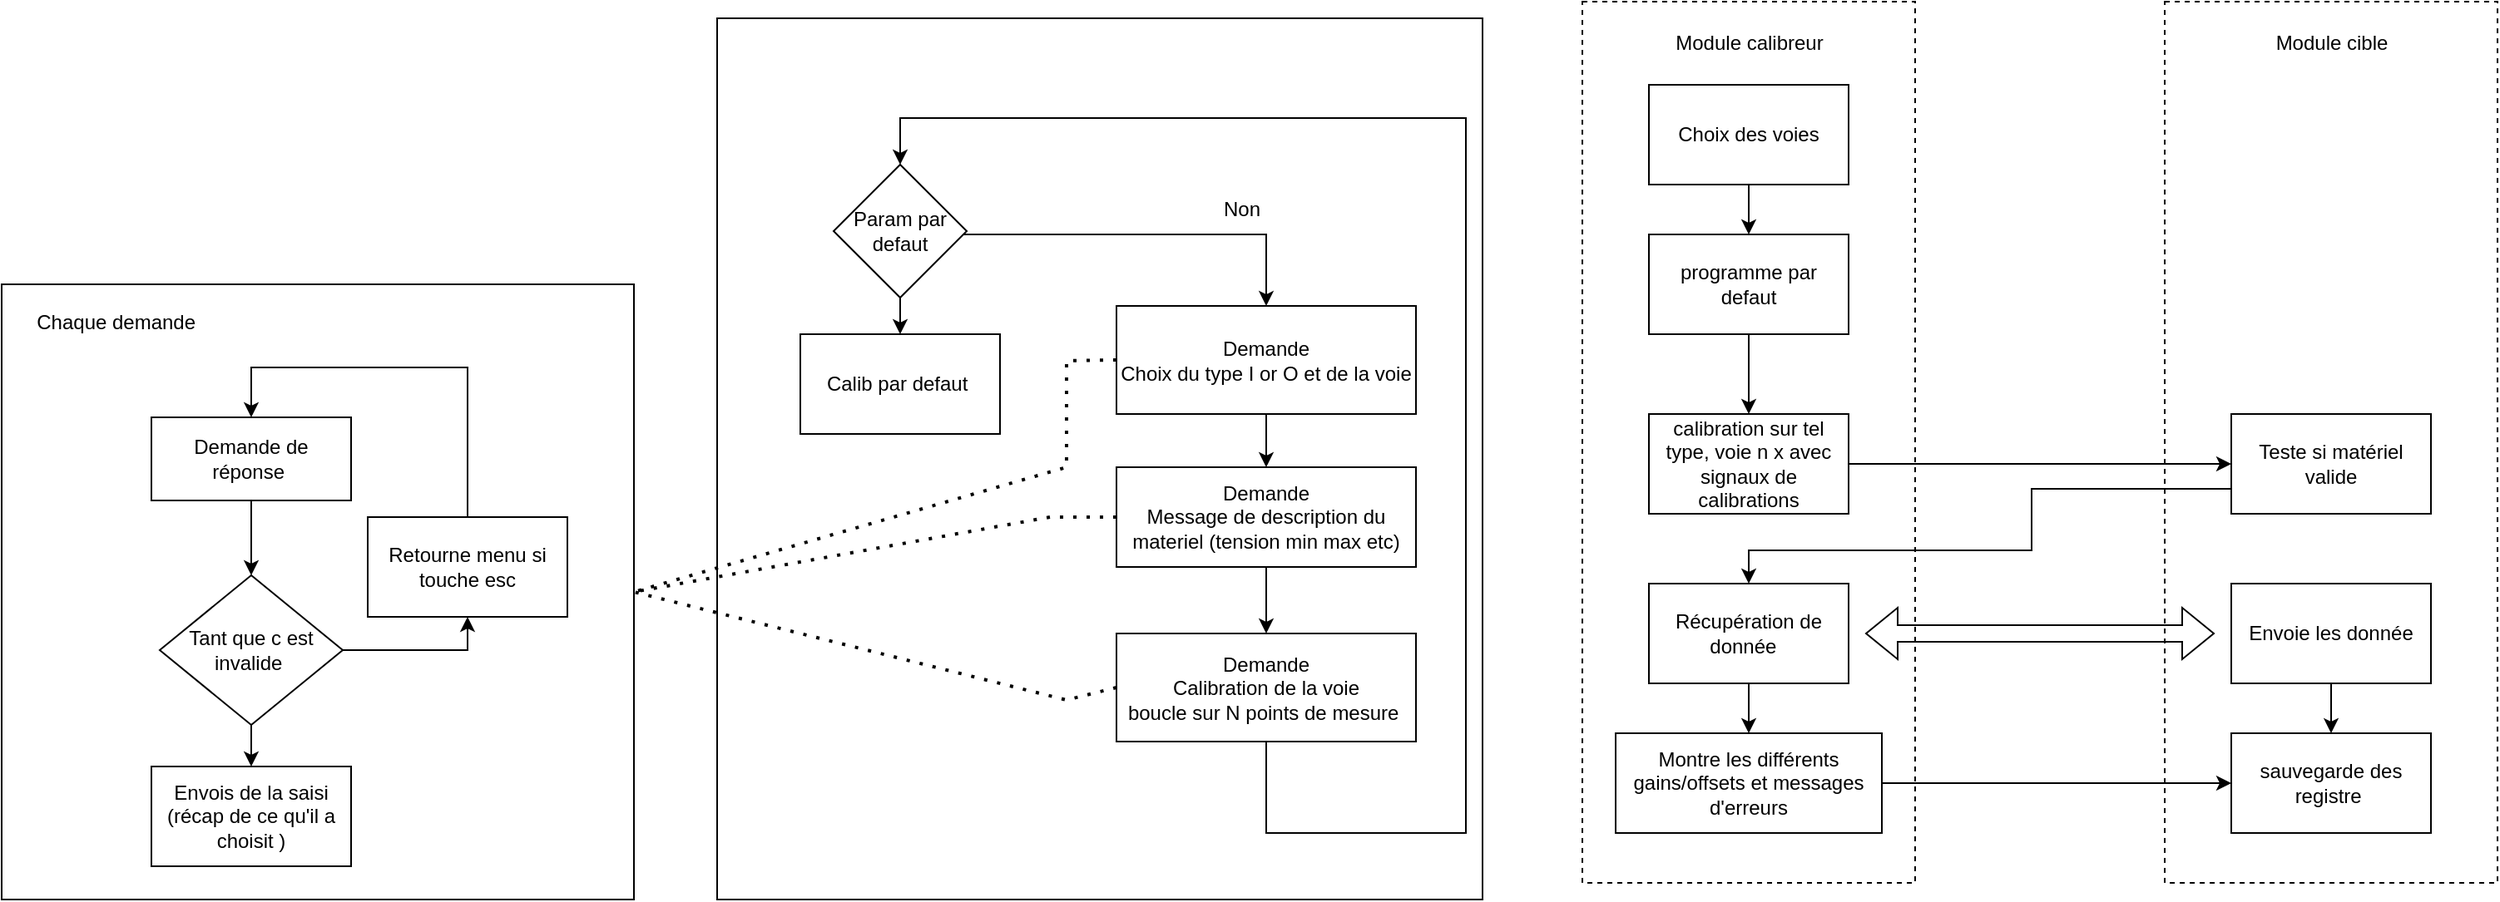 <mxfile version="21.2.3" type="github">
  <diagram id="C5RBs43oDa-KdzZeNtuy" name="Page-1">
    <mxGraphModel dx="1820" dy="1750" grid="1" gridSize="10" guides="1" tooltips="1" connect="1" arrows="1" fold="1" page="1" pageScale="1" pageWidth="827" pageHeight="1169" math="0" shadow="0">
      <root>
        <mxCell id="WIyWlLk6GJQsqaUBKTNV-0" />
        <mxCell id="WIyWlLk6GJQsqaUBKTNV-1" parent="WIyWlLk6GJQsqaUBKTNV-0" />
        <mxCell id="dyF_wPC1HJIjlOY9AC5u-62" value="" style="rounded=0;whiteSpace=wrap;html=1;fillColor=none;" vertex="1" parent="WIyWlLk6GJQsqaUBKTNV-1">
          <mxGeometry x="390" y="-150" width="460" height="530" as="geometry" />
        </mxCell>
        <mxCell id="dyF_wPC1HJIjlOY9AC5u-81" value="" style="rounded=0;whiteSpace=wrap;html=1;fillColor=none;dashed=1;" vertex="1" parent="WIyWlLk6GJQsqaUBKTNV-1">
          <mxGeometry x="1260" y="-160" width="200" height="530" as="geometry" />
        </mxCell>
        <mxCell id="dyF_wPC1HJIjlOY9AC5u-80" value="" style="rounded=0;whiteSpace=wrap;html=1;fillColor=none;dashed=1;" vertex="1" parent="WIyWlLk6GJQsqaUBKTNV-1">
          <mxGeometry x="910" y="-160" width="200" height="530" as="geometry" />
        </mxCell>
        <mxCell id="dyF_wPC1HJIjlOY9AC5u-2" value="" style="rounded=0;whiteSpace=wrap;html=1;allowArrows=1;fillColor=none;" vertex="1" parent="WIyWlLk6GJQsqaUBKTNV-1">
          <mxGeometry x="-40" y="10" width="380" height="370" as="geometry" />
        </mxCell>
        <mxCell id="dyF_wPC1HJIjlOY9AC5u-3" style="edgeStyle=orthogonalEdgeStyle;rounded=0;orthogonalLoop=1;jettySize=auto;html=1;entryX=0.5;entryY=0;entryDx=0;entryDy=0;" edge="1" parent="WIyWlLk6GJQsqaUBKTNV-1" source="dyF_wPC1HJIjlOY9AC5u-4" target="dyF_wPC1HJIjlOY9AC5u-8">
          <mxGeometry relative="1" as="geometry" />
        </mxCell>
        <mxCell id="dyF_wPC1HJIjlOY9AC5u-4" value="Demande&lt;br&gt;Choix du type I or O et de la voie" style="rounded=0;whiteSpace=wrap;html=1;" vertex="1" parent="WIyWlLk6GJQsqaUBKTNV-1">
          <mxGeometry x="630" y="23" width="180" height="65" as="geometry" />
        </mxCell>
        <mxCell id="dyF_wPC1HJIjlOY9AC5u-72" style="edgeStyle=orthogonalEdgeStyle;rounded=0;orthogonalLoop=1;jettySize=auto;html=1;entryX=0.5;entryY=0;entryDx=0;entryDy=0;" edge="1" parent="WIyWlLk6GJQsqaUBKTNV-1" source="dyF_wPC1HJIjlOY9AC5u-6" target="dyF_wPC1HJIjlOY9AC5u-65">
          <mxGeometry relative="1" as="geometry">
            <Array as="points">
              <mxPoint x="720" y="340" />
              <mxPoint x="840" y="340" />
              <mxPoint x="840" y="-90" />
              <mxPoint x="500" y="-90" />
            </Array>
          </mxGeometry>
        </mxCell>
        <mxCell id="dyF_wPC1HJIjlOY9AC5u-6" value="Demande&lt;br&gt;Calibration de la voie&lt;br&gt;boucle sur N points de mesure&amp;nbsp;" style="rounded=0;whiteSpace=wrap;html=1;" vertex="1" parent="WIyWlLk6GJQsqaUBKTNV-1">
          <mxGeometry x="630" y="220" width="180" height="65" as="geometry" />
        </mxCell>
        <mxCell id="dyF_wPC1HJIjlOY9AC5u-7" style="edgeStyle=orthogonalEdgeStyle;rounded=0;orthogonalLoop=1;jettySize=auto;html=1;" edge="1" parent="WIyWlLk6GJQsqaUBKTNV-1" source="dyF_wPC1HJIjlOY9AC5u-8" target="dyF_wPC1HJIjlOY9AC5u-6">
          <mxGeometry relative="1" as="geometry" />
        </mxCell>
        <mxCell id="dyF_wPC1HJIjlOY9AC5u-8" value="Demande&lt;br&gt;Message de description du materiel (tension min max etc)" style="rounded=0;whiteSpace=wrap;html=1;" vertex="1" parent="WIyWlLk6GJQsqaUBKTNV-1">
          <mxGeometry x="630" y="120" width="180" height="60" as="geometry" />
        </mxCell>
        <mxCell id="dyF_wPC1HJIjlOY9AC5u-9" value="" style="edgeStyle=orthogonalEdgeStyle;rounded=0;orthogonalLoop=1;jettySize=auto;html=1;" edge="1" parent="WIyWlLk6GJQsqaUBKTNV-1" source="dyF_wPC1HJIjlOY9AC5u-11" target="dyF_wPC1HJIjlOY9AC5u-14">
          <mxGeometry relative="1" as="geometry" />
        </mxCell>
        <mxCell id="dyF_wPC1HJIjlOY9AC5u-10" style="edgeStyle=orthogonalEdgeStyle;rounded=0;orthogonalLoop=1;jettySize=auto;html=1;entryX=0.5;entryY=1;entryDx=0;entryDy=0;" edge="1" parent="WIyWlLk6GJQsqaUBKTNV-1" source="dyF_wPC1HJIjlOY9AC5u-11" target="dyF_wPC1HJIjlOY9AC5u-26">
          <mxGeometry relative="1" as="geometry" />
        </mxCell>
        <mxCell id="dyF_wPC1HJIjlOY9AC5u-11" value="Tant que c est invalide&amp;nbsp;" style="rhombus;whiteSpace=wrap;html=1;" vertex="1" parent="WIyWlLk6GJQsqaUBKTNV-1">
          <mxGeometry x="55" y="185" width="110" height="90" as="geometry" />
        </mxCell>
        <mxCell id="dyF_wPC1HJIjlOY9AC5u-12" style="edgeStyle=orthogonalEdgeStyle;rounded=0;orthogonalLoop=1;jettySize=auto;html=1;" edge="1" parent="WIyWlLk6GJQsqaUBKTNV-1" source="dyF_wPC1HJIjlOY9AC5u-13" target="dyF_wPC1HJIjlOY9AC5u-11">
          <mxGeometry relative="1" as="geometry" />
        </mxCell>
        <mxCell id="dyF_wPC1HJIjlOY9AC5u-13" value="Demande de réponse&amp;nbsp;" style="rounded=0;whiteSpace=wrap;html=1;" vertex="1" parent="WIyWlLk6GJQsqaUBKTNV-1">
          <mxGeometry x="50" y="90" width="120" height="50" as="geometry" />
        </mxCell>
        <mxCell id="dyF_wPC1HJIjlOY9AC5u-14" value="Envois de la saisi (récap de ce qu&#39;il a choisit )" style="rounded=0;whiteSpace=wrap;html=1;" vertex="1" parent="WIyWlLk6GJQsqaUBKTNV-1">
          <mxGeometry x="50" y="300" width="120" height="60" as="geometry" />
        </mxCell>
        <mxCell id="dyF_wPC1HJIjlOY9AC5u-23" value="Chaque demande&amp;nbsp;" style="text;html=1;align=center;verticalAlign=middle;resizable=0;points=[];autosize=1;strokeColor=none;fillColor=none;" vertex="1" parent="WIyWlLk6GJQsqaUBKTNV-1">
          <mxGeometry x="-30" y="18" width="120" height="30" as="geometry" />
        </mxCell>
        <mxCell id="dyF_wPC1HJIjlOY9AC5u-25" style="edgeStyle=orthogonalEdgeStyle;rounded=0;orthogonalLoop=1;jettySize=auto;html=1;exitX=0.5;exitY=0;exitDx=0;exitDy=0;entryX=0.5;entryY=0;entryDx=0;entryDy=0;" edge="1" parent="WIyWlLk6GJQsqaUBKTNV-1" source="dyF_wPC1HJIjlOY9AC5u-26" target="dyF_wPC1HJIjlOY9AC5u-13">
          <mxGeometry relative="1" as="geometry">
            <Array as="points">
              <mxPoint x="240" y="60" />
              <mxPoint x="110" y="60" />
            </Array>
          </mxGeometry>
        </mxCell>
        <mxCell id="dyF_wPC1HJIjlOY9AC5u-26" value="Retourne menu si touche esc" style="rounded=0;whiteSpace=wrap;html=1;" vertex="1" parent="WIyWlLk6GJQsqaUBKTNV-1">
          <mxGeometry x="180" y="150" width="120" height="60" as="geometry" />
        </mxCell>
        <mxCell id="dyF_wPC1HJIjlOY9AC5u-29" value="" style="endArrow=none;dashed=1;html=1;dashPattern=1 3;strokeWidth=2;rounded=0;entryX=1;entryY=0.5;entryDx=0;entryDy=0;exitX=0;exitY=0.5;exitDx=0;exitDy=0;" edge="1" parent="WIyWlLk6GJQsqaUBKTNV-1" source="dyF_wPC1HJIjlOY9AC5u-4" target="dyF_wPC1HJIjlOY9AC5u-2">
          <mxGeometry width="50" height="50" relative="1" as="geometry">
            <mxPoint x="280" y="60" as="sourcePoint" />
            <mxPoint x="470" y="260" as="targetPoint" />
            <Array as="points">
              <mxPoint x="600" y="56" />
              <mxPoint x="600" y="120" />
            </Array>
          </mxGeometry>
        </mxCell>
        <mxCell id="dyF_wPC1HJIjlOY9AC5u-30" value="" style="endArrow=none;dashed=1;html=1;dashPattern=1 3;strokeWidth=2;rounded=0;exitX=0;exitY=0.5;exitDx=0;exitDy=0;entryX=1;entryY=0.5;entryDx=0;entryDy=0;" edge="1" parent="WIyWlLk6GJQsqaUBKTNV-1" source="dyF_wPC1HJIjlOY9AC5u-8" target="dyF_wPC1HJIjlOY9AC5u-2">
          <mxGeometry width="50" height="50" relative="1" as="geometry">
            <mxPoint x="300" y="80" as="sourcePoint" />
            <mxPoint x="410" y="215" as="targetPoint" />
            <Array as="points">
              <mxPoint x="590" y="150" />
            </Array>
          </mxGeometry>
        </mxCell>
        <mxCell id="dyF_wPC1HJIjlOY9AC5u-31" value="" style="endArrow=none;dashed=1;html=1;dashPattern=1 3;strokeWidth=2;rounded=0;entryX=1;entryY=0.5;entryDx=0;entryDy=0;exitX=0;exitY=0.5;exitDx=0;exitDy=0;" edge="1" parent="WIyWlLk6GJQsqaUBKTNV-1" source="dyF_wPC1HJIjlOY9AC5u-6" target="dyF_wPC1HJIjlOY9AC5u-2">
          <mxGeometry width="50" height="50" relative="1" as="geometry">
            <mxPoint x="280" y="170" as="sourcePoint" />
            <mxPoint x="410" y="215" as="targetPoint" />
            <Array as="points">
              <mxPoint x="600" y="260" />
            </Array>
          </mxGeometry>
        </mxCell>
        <mxCell id="dyF_wPC1HJIjlOY9AC5u-48" style="edgeStyle=orthogonalEdgeStyle;rounded=0;orthogonalLoop=1;jettySize=auto;html=1;exitX=1;exitY=0.5;exitDx=0;exitDy=0;entryX=0;entryY=0.5;entryDx=0;entryDy=0;" edge="1" parent="WIyWlLk6GJQsqaUBKTNV-1" source="dyF_wPC1HJIjlOY9AC5u-33" target="dyF_wPC1HJIjlOY9AC5u-47">
          <mxGeometry relative="1" as="geometry" />
        </mxCell>
        <mxCell id="dyF_wPC1HJIjlOY9AC5u-33" value="calibration sur tel type, voie n x avec signaux de calibrations" style="rounded=0;whiteSpace=wrap;html=1;" vertex="1" parent="WIyWlLk6GJQsqaUBKTNV-1">
          <mxGeometry x="950" y="88" width="120" height="60" as="geometry" />
        </mxCell>
        <mxCell id="dyF_wPC1HJIjlOY9AC5u-34" value="Module calibreur" style="text;html=1;align=center;verticalAlign=middle;resizable=0;points=[];autosize=1;strokeColor=none;fillColor=none;" vertex="1" parent="WIyWlLk6GJQsqaUBKTNV-1">
          <mxGeometry x="955" y="-150" width="110" height="30" as="geometry" />
        </mxCell>
        <mxCell id="dyF_wPC1HJIjlOY9AC5u-35" value="Module cible" style="text;html=1;align=center;verticalAlign=middle;resizable=0;points=[];autosize=1;strokeColor=none;fillColor=none;" vertex="1" parent="WIyWlLk6GJQsqaUBKTNV-1">
          <mxGeometry x="1315" y="-150" width="90" height="30" as="geometry" />
        </mxCell>
        <mxCell id="dyF_wPC1HJIjlOY9AC5u-42" value="" style="edgeStyle=orthogonalEdgeStyle;rounded=0;orthogonalLoop=1;jettySize=auto;html=1;" edge="1" parent="WIyWlLk6GJQsqaUBKTNV-1" source="dyF_wPC1HJIjlOY9AC5u-36" target="dyF_wPC1HJIjlOY9AC5u-39">
          <mxGeometry relative="1" as="geometry" />
        </mxCell>
        <mxCell id="dyF_wPC1HJIjlOY9AC5u-36" value="Récupération de donnée&amp;nbsp;&amp;nbsp;" style="rounded=0;whiteSpace=wrap;html=1;" vertex="1" parent="WIyWlLk6GJQsqaUBKTNV-1">
          <mxGeometry x="950" y="190" width="120" height="60" as="geometry" />
        </mxCell>
        <mxCell id="dyF_wPC1HJIjlOY9AC5u-52" value="" style="edgeStyle=orthogonalEdgeStyle;rounded=0;orthogonalLoop=1;jettySize=auto;html=1;" edge="1" parent="WIyWlLk6GJQsqaUBKTNV-1" source="dyF_wPC1HJIjlOY9AC5u-37" target="dyF_wPC1HJIjlOY9AC5u-40">
          <mxGeometry relative="1" as="geometry" />
        </mxCell>
        <mxCell id="dyF_wPC1HJIjlOY9AC5u-37" value="Envoie les donnée" style="rounded=0;whiteSpace=wrap;html=1;" vertex="1" parent="WIyWlLk6GJQsqaUBKTNV-1">
          <mxGeometry x="1300" y="190" width="120" height="60" as="geometry" />
        </mxCell>
        <mxCell id="dyF_wPC1HJIjlOY9AC5u-38" value="" style="shape=flexArrow;endArrow=classic;startArrow=classic;html=1;rounded=0;" edge="1" parent="WIyWlLk6GJQsqaUBKTNV-1">
          <mxGeometry width="100" height="100" relative="1" as="geometry">
            <mxPoint x="1080" y="220" as="sourcePoint" />
            <mxPoint x="1290" y="220" as="targetPoint" />
          </mxGeometry>
        </mxCell>
        <mxCell id="dyF_wPC1HJIjlOY9AC5u-44" style="edgeStyle=orthogonalEdgeStyle;rounded=0;orthogonalLoop=1;jettySize=auto;html=1;exitX=1;exitY=0.5;exitDx=0;exitDy=0;entryX=0;entryY=0.5;entryDx=0;entryDy=0;" edge="1" parent="WIyWlLk6GJQsqaUBKTNV-1" source="dyF_wPC1HJIjlOY9AC5u-39" target="dyF_wPC1HJIjlOY9AC5u-40">
          <mxGeometry relative="1" as="geometry" />
        </mxCell>
        <mxCell id="dyF_wPC1HJIjlOY9AC5u-39" value="Montre les différents gains/offsets et messages d&#39;erreurs" style="rounded=0;whiteSpace=wrap;html=1;" vertex="1" parent="WIyWlLk6GJQsqaUBKTNV-1">
          <mxGeometry x="930" y="280" width="160" height="60" as="geometry" />
        </mxCell>
        <mxCell id="dyF_wPC1HJIjlOY9AC5u-40" value="sauvegarde des registre&amp;nbsp;" style="rounded=0;whiteSpace=wrap;html=1;" vertex="1" parent="WIyWlLk6GJQsqaUBKTNV-1">
          <mxGeometry x="1300" y="280" width="120" height="60" as="geometry" />
        </mxCell>
        <mxCell id="dyF_wPC1HJIjlOY9AC5u-51" style="edgeStyle=orthogonalEdgeStyle;rounded=0;orthogonalLoop=1;jettySize=auto;html=1;exitX=0;exitY=0.75;exitDx=0;exitDy=0;entryX=0.5;entryY=0;entryDx=0;entryDy=0;" edge="1" parent="WIyWlLk6GJQsqaUBKTNV-1" source="dyF_wPC1HJIjlOY9AC5u-47" target="dyF_wPC1HJIjlOY9AC5u-36">
          <mxGeometry relative="1" as="geometry">
            <Array as="points">
              <mxPoint x="1180" y="133" />
              <mxPoint x="1180" y="170" />
              <mxPoint x="1010" y="170" />
            </Array>
          </mxGeometry>
        </mxCell>
        <mxCell id="dyF_wPC1HJIjlOY9AC5u-47" value="Teste si matériel valide" style="rounded=0;whiteSpace=wrap;html=1;" vertex="1" parent="WIyWlLk6GJQsqaUBKTNV-1">
          <mxGeometry x="1300" y="88" width="120" height="60" as="geometry" />
        </mxCell>
        <mxCell id="dyF_wPC1HJIjlOY9AC5u-55" value="Non" style="text;html=1;align=center;verticalAlign=middle;resizable=0;points=[];autosize=1;strokeColor=none;fillColor=none;" vertex="1" parent="WIyWlLk6GJQsqaUBKTNV-1">
          <mxGeometry x="680" y="-50" width="50" height="30" as="geometry" />
        </mxCell>
        <mxCell id="dyF_wPC1HJIjlOY9AC5u-73" style="edgeStyle=orthogonalEdgeStyle;rounded=0;orthogonalLoop=1;jettySize=auto;html=1;entryX=0.5;entryY=0;entryDx=0;entryDy=0;" edge="1" parent="WIyWlLk6GJQsqaUBKTNV-1" source="dyF_wPC1HJIjlOY9AC5u-65" target="dyF_wPC1HJIjlOY9AC5u-4">
          <mxGeometry relative="1" as="geometry">
            <Array as="points">
              <mxPoint x="720" y="-20" />
            </Array>
          </mxGeometry>
        </mxCell>
        <mxCell id="dyF_wPC1HJIjlOY9AC5u-78" value="" style="edgeStyle=orthogonalEdgeStyle;rounded=0;orthogonalLoop=1;jettySize=auto;html=1;" edge="1" parent="WIyWlLk6GJQsqaUBKTNV-1" source="dyF_wPC1HJIjlOY9AC5u-65" target="dyF_wPC1HJIjlOY9AC5u-77">
          <mxGeometry relative="1" as="geometry" />
        </mxCell>
        <mxCell id="dyF_wPC1HJIjlOY9AC5u-65" value="Param par defaut" style="rhombus;whiteSpace=wrap;html=1;" vertex="1" parent="WIyWlLk6GJQsqaUBKTNV-1">
          <mxGeometry x="460" y="-62" width="80" height="80" as="geometry" />
        </mxCell>
        <mxCell id="dyF_wPC1HJIjlOY9AC5u-84" value="" style="edgeStyle=orthogonalEdgeStyle;rounded=0;orthogonalLoop=1;jettySize=auto;html=1;" edge="1" parent="WIyWlLk6GJQsqaUBKTNV-1" source="dyF_wPC1HJIjlOY9AC5u-74" target="dyF_wPC1HJIjlOY9AC5u-83">
          <mxGeometry relative="1" as="geometry" />
        </mxCell>
        <mxCell id="dyF_wPC1HJIjlOY9AC5u-74" value="Choix des voies" style="whiteSpace=wrap;html=1;" vertex="1" parent="WIyWlLk6GJQsqaUBKTNV-1">
          <mxGeometry x="950" y="-110" width="120" height="60" as="geometry" />
        </mxCell>
        <mxCell id="dyF_wPC1HJIjlOY9AC5u-75" style="edgeStyle=orthogonalEdgeStyle;rounded=0;orthogonalLoop=1;jettySize=auto;html=1;exitX=0.5;exitY=1;exitDx=0;exitDy=0;" edge="1" parent="WIyWlLk6GJQsqaUBKTNV-1" source="dyF_wPC1HJIjlOY9AC5u-74" target="dyF_wPC1HJIjlOY9AC5u-74">
          <mxGeometry relative="1" as="geometry" />
        </mxCell>
        <mxCell id="dyF_wPC1HJIjlOY9AC5u-77" value="Calib par defaut&amp;nbsp;" style="rounded=0;whiteSpace=wrap;html=1;" vertex="1" parent="WIyWlLk6GJQsqaUBKTNV-1">
          <mxGeometry x="440" y="40" width="120" height="60" as="geometry" />
        </mxCell>
        <mxCell id="dyF_wPC1HJIjlOY9AC5u-85" value="" style="edgeStyle=orthogonalEdgeStyle;rounded=0;orthogonalLoop=1;jettySize=auto;html=1;" edge="1" parent="WIyWlLk6GJQsqaUBKTNV-1" source="dyF_wPC1HJIjlOY9AC5u-83" target="dyF_wPC1HJIjlOY9AC5u-33">
          <mxGeometry relative="1" as="geometry" />
        </mxCell>
        <mxCell id="dyF_wPC1HJIjlOY9AC5u-83" value="programme par defaut" style="whiteSpace=wrap;html=1;" vertex="1" parent="WIyWlLk6GJQsqaUBKTNV-1">
          <mxGeometry x="950" y="-20" width="120" height="60" as="geometry" />
        </mxCell>
      </root>
    </mxGraphModel>
  </diagram>
</mxfile>
